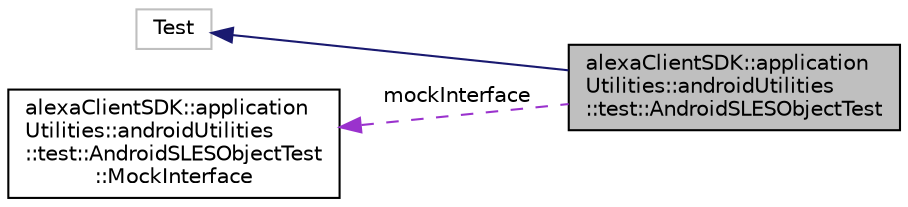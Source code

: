 digraph "alexaClientSDK::applicationUtilities::androidUtilities::test::AndroidSLESObjectTest"
{
  edge [fontname="Helvetica",fontsize="10",labelfontname="Helvetica",labelfontsize="10"];
  node [fontname="Helvetica",fontsize="10",shape=record];
  rankdir="LR";
  Node1 [label="alexaClientSDK::application\lUtilities::androidUtilities\l::test::AndroidSLESObjectTest",height=0.2,width=0.4,color="black", fillcolor="grey75", style="filled", fontcolor="black"];
  Node2 -> Node1 [dir="back",color="midnightblue",fontsize="10",style="solid",fontname="Helvetica"];
  Node2 [label="Test",height=0.2,width=0.4,color="grey75", fillcolor="white", style="filled"];
  Node3 -> Node1 [dir="back",color="darkorchid3",fontsize="10",style="dashed",label=" mockInterface" ,fontname="Helvetica"];
  Node3 [label="alexaClientSDK::application\lUtilities::androidUtilities\l::test::AndroidSLESObjectTest\l::MockInterface",height=0.2,width=0.4,color="black", fillcolor="white", style="filled",URL="$structalexa_client_s_d_k_1_1application_utilities_1_1android_utilities_1_1test_1_1_android_s_l_ef6f82b5773b151088a4a25ac30a19f68.html",tooltip="This will be used to mock the getInterface result. "];
}
